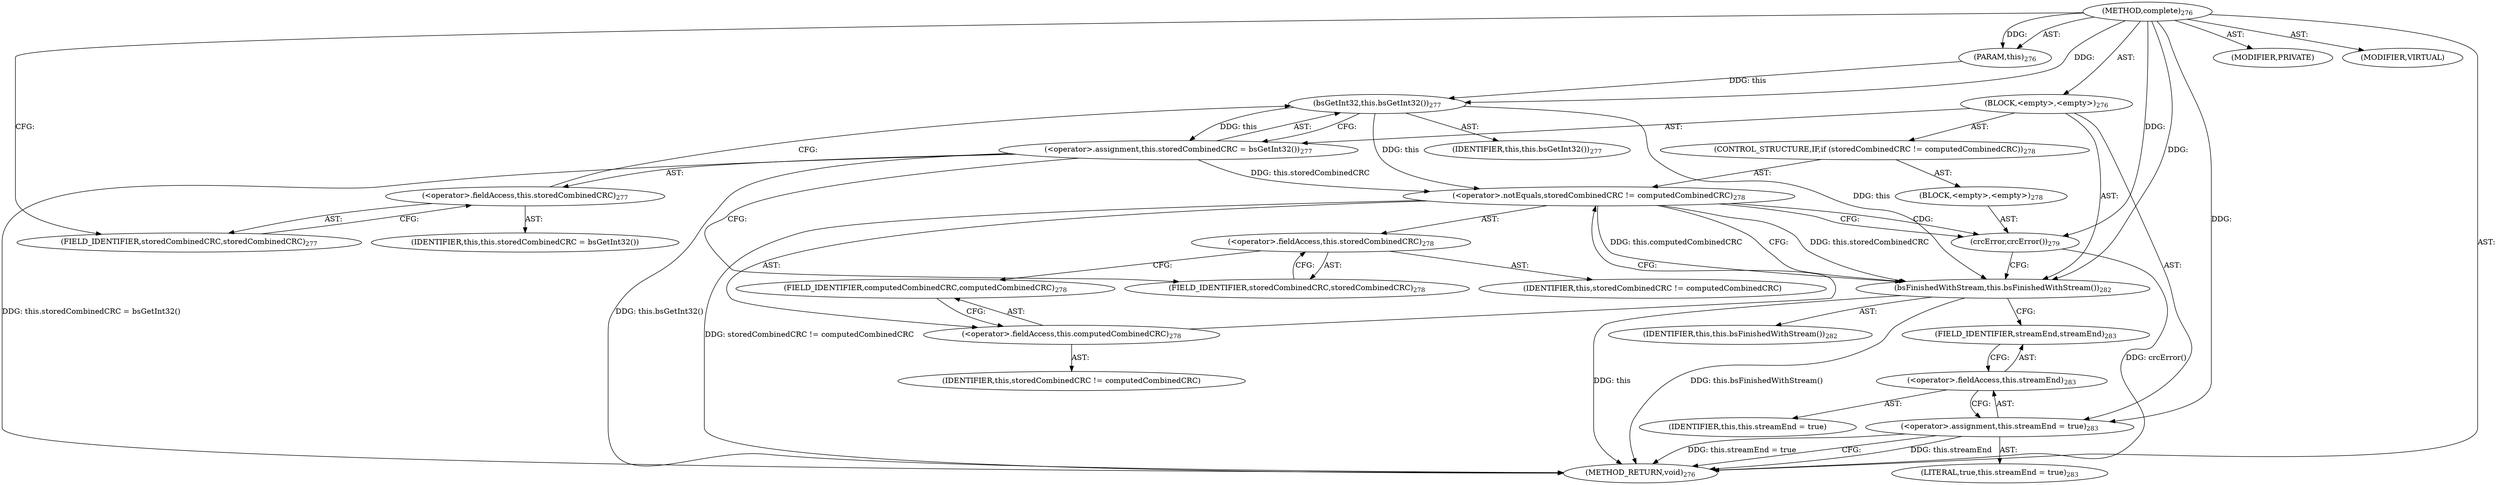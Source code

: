 digraph "complete" {  
"111669149706" [label = <(METHOD,complete)<SUB>276</SUB>> ]
"115964116995" [label = <(PARAM,this)<SUB>276</SUB>> ]
"25769803801" [label = <(BLOCK,&lt;empty&gt;,&lt;empty&gt;)<SUB>276</SUB>> ]
"30064771254" [label = <(&lt;operator&gt;.assignment,this.storedCombinedCRC = bsGetInt32())<SUB>277</SUB>> ]
"30064771255" [label = <(&lt;operator&gt;.fieldAccess,this.storedCombinedCRC)<SUB>277</SUB>> ]
"68719476891" [label = <(IDENTIFIER,this,this.storedCombinedCRC = bsGetInt32())> ]
"55834574904" [label = <(FIELD_IDENTIFIER,storedCombinedCRC,storedCombinedCRC)<SUB>277</SUB>> ]
"30064771256" [label = <(bsGetInt32,this.bsGetInt32())<SUB>277</SUB>> ]
"68719476754" [label = <(IDENTIFIER,this,this.bsGetInt32())<SUB>277</SUB>> ]
"47244640275" [label = <(CONTROL_STRUCTURE,IF,if (storedCombinedCRC != computedCombinedCRC))<SUB>278</SUB>> ]
"30064771257" [label = <(&lt;operator&gt;.notEquals,storedCombinedCRC != computedCombinedCRC)<SUB>278</SUB>> ]
"30064771258" [label = <(&lt;operator&gt;.fieldAccess,this.storedCombinedCRC)<SUB>278</SUB>> ]
"68719476892" [label = <(IDENTIFIER,this,storedCombinedCRC != computedCombinedCRC)> ]
"55834574905" [label = <(FIELD_IDENTIFIER,storedCombinedCRC,storedCombinedCRC)<SUB>278</SUB>> ]
"30064771259" [label = <(&lt;operator&gt;.fieldAccess,this.computedCombinedCRC)<SUB>278</SUB>> ]
"68719476893" [label = <(IDENTIFIER,this,storedCombinedCRC != computedCombinedCRC)> ]
"55834574906" [label = <(FIELD_IDENTIFIER,computedCombinedCRC,computedCombinedCRC)<SUB>278</SUB>> ]
"25769803802" [label = <(BLOCK,&lt;empty&gt;,&lt;empty&gt;)<SUB>278</SUB>> ]
"30064771260" [label = <(crcError,crcError())<SUB>279</SUB>> ]
"30064771261" [label = <(bsFinishedWithStream,this.bsFinishedWithStream())<SUB>282</SUB>> ]
"68719476755" [label = <(IDENTIFIER,this,this.bsFinishedWithStream())<SUB>282</SUB>> ]
"30064771262" [label = <(&lt;operator&gt;.assignment,this.streamEnd = true)<SUB>283</SUB>> ]
"30064771263" [label = <(&lt;operator&gt;.fieldAccess,this.streamEnd)<SUB>283</SUB>> ]
"68719476894" [label = <(IDENTIFIER,this,this.streamEnd = true)> ]
"55834574907" [label = <(FIELD_IDENTIFIER,streamEnd,streamEnd)<SUB>283</SUB>> ]
"90194313256" [label = <(LITERAL,true,this.streamEnd = true)<SUB>283</SUB>> ]
"133143986238" [label = <(MODIFIER,PRIVATE)> ]
"133143986239" [label = <(MODIFIER,VIRTUAL)> ]
"128849018890" [label = <(METHOD_RETURN,void)<SUB>276</SUB>> ]
  "111669149706" -> "115964116995"  [ label = "AST: "] 
  "111669149706" -> "25769803801"  [ label = "AST: "] 
  "111669149706" -> "133143986238"  [ label = "AST: "] 
  "111669149706" -> "133143986239"  [ label = "AST: "] 
  "111669149706" -> "128849018890"  [ label = "AST: "] 
  "25769803801" -> "30064771254"  [ label = "AST: "] 
  "25769803801" -> "47244640275"  [ label = "AST: "] 
  "25769803801" -> "30064771261"  [ label = "AST: "] 
  "25769803801" -> "30064771262"  [ label = "AST: "] 
  "30064771254" -> "30064771255"  [ label = "AST: "] 
  "30064771254" -> "30064771256"  [ label = "AST: "] 
  "30064771255" -> "68719476891"  [ label = "AST: "] 
  "30064771255" -> "55834574904"  [ label = "AST: "] 
  "30064771256" -> "68719476754"  [ label = "AST: "] 
  "47244640275" -> "30064771257"  [ label = "AST: "] 
  "47244640275" -> "25769803802"  [ label = "AST: "] 
  "30064771257" -> "30064771258"  [ label = "AST: "] 
  "30064771257" -> "30064771259"  [ label = "AST: "] 
  "30064771258" -> "68719476892"  [ label = "AST: "] 
  "30064771258" -> "55834574905"  [ label = "AST: "] 
  "30064771259" -> "68719476893"  [ label = "AST: "] 
  "30064771259" -> "55834574906"  [ label = "AST: "] 
  "25769803802" -> "30064771260"  [ label = "AST: "] 
  "30064771261" -> "68719476755"  [ label = "AST: "] 
  "30064771262" -> "30064771263"  [ label = "AST: "] 
  "30064771262" -> "90194313256"  [ label = "AST: "] 
  "30064771263" -> "68719476894"  [ label = "AST: "] 
  "30064771263" -> "55834574907"  [ label = "AST: "] 
  "30064771254" -> "55834574905"  [ label = "CFG: "] 
  "30064771261" -> "55834574907"  [ label = "CFG: "] 
  "30064771262" -> "128849018890"  [ label = "CFG: "] 
  "30064771255" -> "30064771256"  [ label = "CFG: "] 
  "30064771256" -> "30064771254"  [ label = "CFG: "] 
  "30064771257" -> "30064771260"  [ label = "CFG: "] 
  "30064771257" -> "30064771261"  [ label = "CFG: "] 
  "30064771263" -> "30064771262"  [ label = "CFG: "] 
  "55834574904" -> "30064771255"  [ label = "CFG: "] 
  "30064771258" -> "55834574906"  [ label = "CFG: "] 
  "30064771259" -> "30064771257"  [ label = "CFG: "] 
  "30064771260" -> "30064771261"  [ label = "CFG: "] 
  "55834574907" -> "30064771263"  [ label = "CFG: "] 
  "55834574905" -> "30064771258"  [ label = "CFG: "] 
  "55834574906" -> "30064771259"  [ label = "CFG: "] 
  "111669149706" -> "55834574904"  [ label = "CFG: "] 
  "30064771254" -> "128849018890"  [ label = "DDG: this.bsGetInt32()"] 
  "30064771254" -> "128849018890"  [ label = "DDG: this.storedCombinedCRC = bsGetInt32()"] 
  "30064771257" -> "128849018890"  [ label = "DDG: storedCombinedCRC != computedCombinedCRC"] 
  "30064771260" -> "128849018890"  [ label = "DDG: crcError()"] 
  "30064771261" -> "128849018890"  [ label = "DDG: this"] 
  "30064771261" -> "128849018890"  [ label = "DDG: this.bsFinishedWithStream()"] 
  "30064771262" -> "128849018890"  [ label = "DDG: this.streamEnd"] 
  "30064771262" -> "128849018890"  [ label = "DDG: this.streamEnd = true"] 
  "111669149706" -> "115964116995"  [ label = "DDG: "] 
  "30064771256" -> "30064771254"  [ label = "DDG: this"] 
  "111669149706" -> "30064771262"  [ label = "DDG: "] 
  "30064771256" -> "30064771261"  [ label = "DDG: this"] 
  "30064771257" -> "30064771261"  [ label = "DDG: this.storedCombinedCRC"] 
  "30064771257" -> "30064771261"  [ label = "DDG: this.computedCombinedCRC"] 
  "111669149706" -> "30064771261"  [ label = "DDG: "] 
  "115964116995" -> "30064771256"  [ label = "DDG: this"] 
  "111669149706" -> "30064771256"  [ label = "DDG: "] 
  "30064771254" -> "30064771257"  [ label = "DDG: this.storedCombinedCRC"] 
  "30064771256" -> "30064771257"  [ label = "DDG: this"] 
  "111669149706" -> "30064771260"  [ label = "DDG: "] 
  "30064771257" -> "30064771260"  [ label = "CDG: "] 
}
